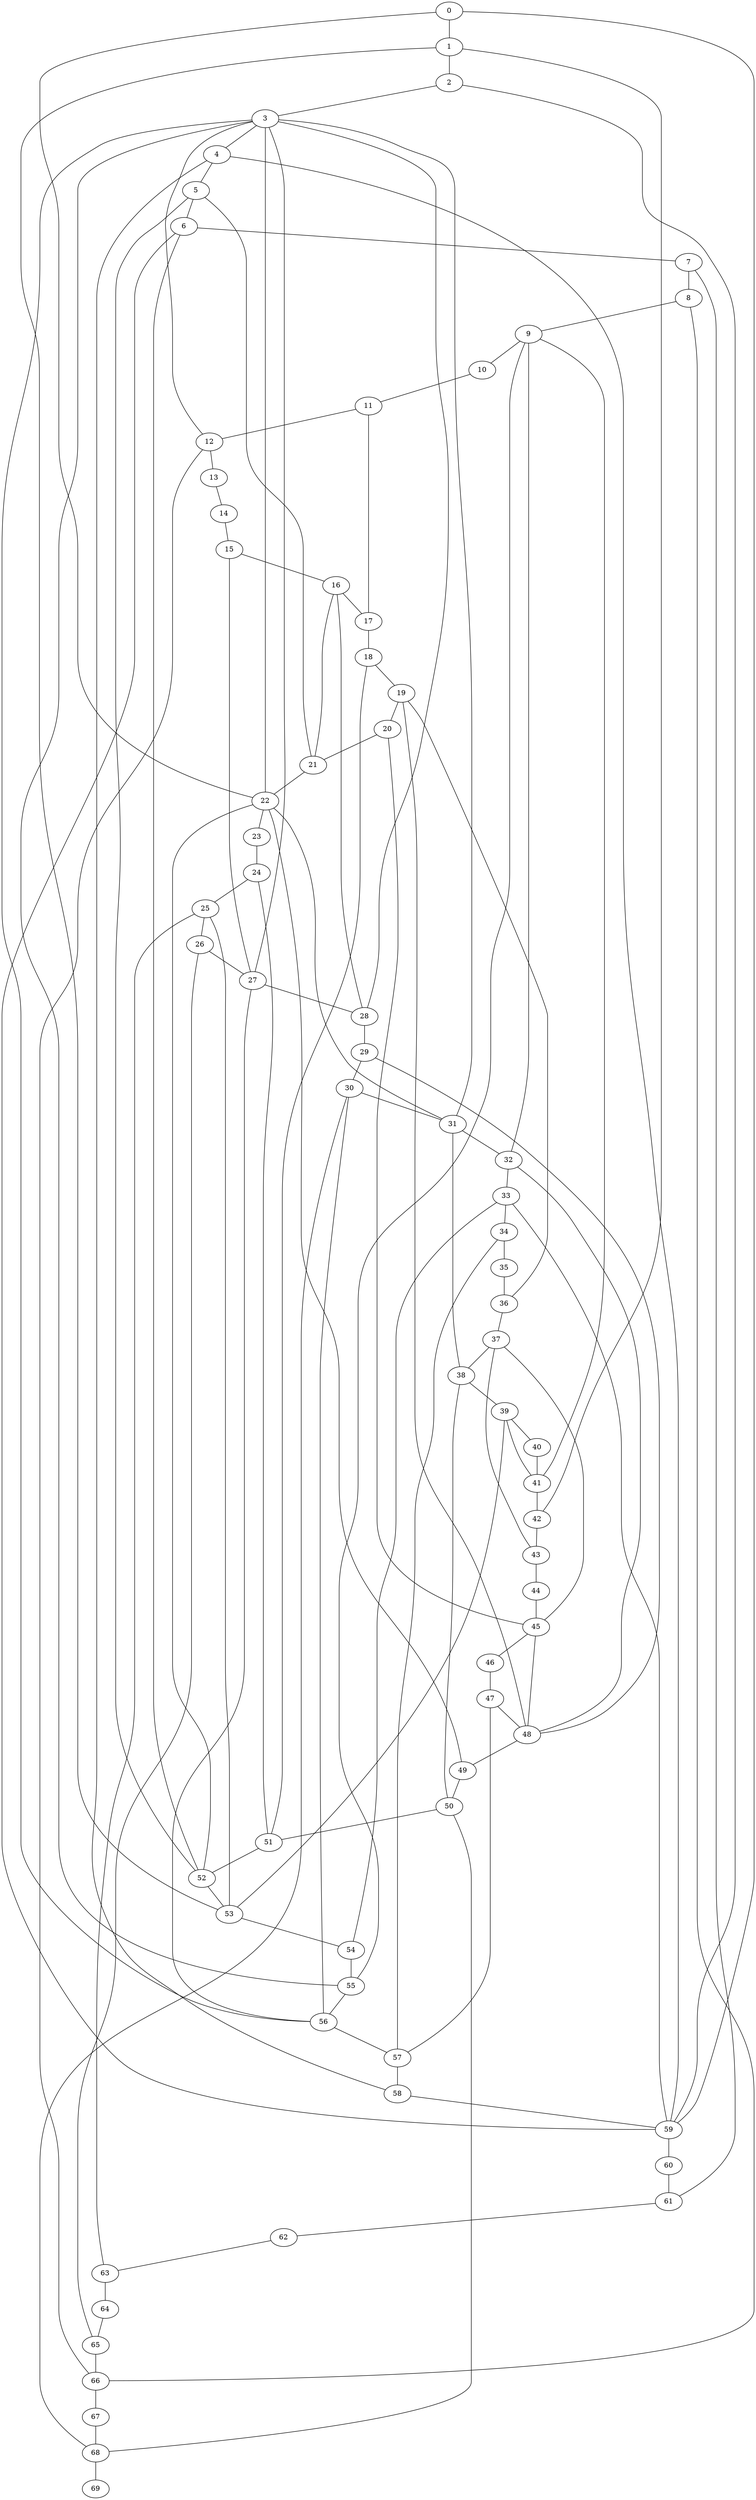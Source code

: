 
graph graphname {
    0 -- 1
0 -- 22
0 -- 59
1 -- 2
1 -- 42
1 -- 53
2 -- 3
2 -- 59
3 -- 4
3 -- 56
3 -- 31
3 -- 27
3 -- 12
3 -- 22
3 -- 55
3 -- 28
4 -- 5
4 -- 58
4 -- 59
5 -- 6
5 -- 52
5 -- 21
6 -- 7
6 -- 59
6 -- 52
7 -- 8
7 -- 61
8 -- 9
8 -- 66
9 -- 10
9 -- 41
9 -- 32
9 -- 55
10 -- 11
11 -- 12
11 -- 17
12 -- 13
12 -- 66
13 -- 14
14 -- 15
15 -- 16
15 -- 27
16 -- 17
16 -- 28
16 -- 21
17 -- 18
18 -- 19
18 -- 51
19 -- 20
19 -- 48
19 -- 36
20 -- 21
20 -- 45
21 -- 22
22 -- 23
22 -- 31
22 -- 52
22 -- 49
23 -- 24
24 -- 25
24 -- 51
25 -- 26
25 -- 53
25 -- 63
26 -- 27
26 -- 65
27 -- 28
27 -- 56
28 -- 29
29 -- 30
29 -- 48
30 -- 31
30 -- 56
30 -- 68
31 -- 32
31 -- 38
32 -- 33
32 -- 48
33 -- 34
33 -- 54
33 -- 59
34 -- 35
34 -- 57
35 -- 36
36 -- 37
37 -- 38
37 -- 43
37 -- 45
38 -- 39
38 -- 50
39 -- 40
39 -- 41
39 -- 53
40 -- 41
41 -- 42
42 -- 43
43 -- 44
44 -- 45
45 -- 46
45 -- 48
46 -- 47
47 -- 48
47 -- 57
48 -- 49
49 -- 50
50 -- 51
50 -- 68
51 -- 52
52 -- 53
53 -- 54
54 -- 55
55 -- 56
56 -- 57
57 -- 58
58 -- 59
59 -- 60
60 -- 61
61 -- 62
62 -- 63
63 -- 64
64 -- 65
65 -- 66
66 -- 67
67 -- 68
68 -- 69

}
